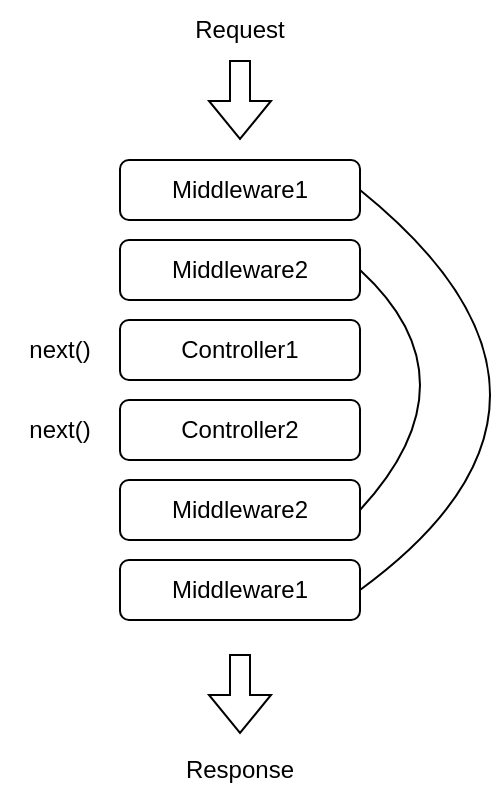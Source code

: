 <mxfile version="17.4.2" type="device"><diagram id="B6tGeZxNGxV10JKQr4xU" name="Page-1"><mxGraphModel dx="907" dy="672" grid="1" gridSize="10" guides="1" tooltips="1" connect="1" arrows="1" fold="1" page="1" pageScale="1" pageWidth="850" pageHeight="1100" math="0" shadow="0"><root><mxCell id="0"/><mxCell id="1" parent="0"/><mxCell id="nEse9v0b3WBAT_3ng8hf-1" value="Controller1" style="rounded=1;whiteSpace=wrap;html=1;" parent="1" vertex="1"><mxGeometry x="120" y="170" width="120" height="30" as="geometry"/></mxCell><mxCell id="xKIaZaWkHxS097m7pLLY-1" value="Controller2" style="rounded=1;whiteSpace=wrap;html=1;" vertex="1" parent="1"><mxGeometry x="120" y="210" width="120" height="30" as="geometry"/></mxCell><mxCell id="xKIaZaWkHxS097m7pLLY-2" value="Middleware1" style="rounded=1;whiteSpace=wrap;html=1;" vertex="1" parent="1"><mxGeometry x="120" y="90" width="120" height="30" as="geometry"/></mxCell><mxCell id="xKIaZaWkHxS097m7pLLY-3" value="Middleware2" style="rounded=1;whiteSpace=wrap;html=1;" vertex="1" parent="1"><mxGeometry x="120" y="130" width="120" height="30" as="geometry"/></mxCell><mxCell id="xKIaZaWkHxS097m7pLLY-4" value="Middleware2" style="rounded=1;whiteSpace=wrap;html=1;" vertex="1" parent="1"><mxGeometry x="120" y="250" width="120" height="30" as="geometry"/></mxCell><mxCell id="xKIaZaWkHxS097m7pLLY-5" value="Middleware1" style="rounded=1;whiteSpace=wrap;html=1;" vertex="1" parent="1"><mxGeometry x="120" y="290" width="120" height="30" as="geometry"/></mxCell><mxCell id="xKIaZaWkHxS097m7pLLY-6" value="Request" style="text;html=1;strokeColor=none;fillColor=none;align=center;verticalAlign=middle;whiteSpace=wrap;rounded=0;" vertex="1" parent="1"><mxGeometry x="150" y="10" width="60" height="30" as="geometry"/></mxCell><mxCell id="xKIaZaWkHxS097m7pLLY-7" value="" style="shape=flexArrow;endArrow=classic;html=1;rounded=0;exitX=0.5;exitY=1;exitDx=0;exitDy=0;" edge="1" parent="1" source="xKIaZaWkHxS097m7pLLY-6"><mxGeometry width="50" height="50" relative="1" as="geometry"><mxPoint x="400" y="340" as="sourcePoint"/><mxPoint x="180" y="80" as="targetPoint"/></mxGeometry></mxCell><mxCell id="xKIaZaWkHxS097m7pLLY-8" value="" style="shape=flexArrow;endArrow=classic;html=1;rounded=0;exitX=0.5;exitY=1;exitDx=0;exitDy=0;" edge="1" parent="1"><mxGeometry width="50" height="50" relative="1" as="geometry"><mxPoint x="180" y="337" as="sourcePoint"/><mxPoint x="180" y="377" as="targetPoint"/></mxGeometry></mxCell><mxCell id="xKIaZaWkHxS097m7pLLY-9" value="Response" style="text;html=1;strokeColor=none;fillColor=none;align=center;verticalAlign=middle;whiteSpace=wrap;rounded=0;" vertex="1" parent="1"><mxGeometry x="150" y="380" width="60" height="30" as="geometry"/></mxCell><mxCell id="xKIaZaWkHxS097m7pLLY-10" value="" style="curved=1;endArrow=none;html=1;rounded=0;exitX=1;exitY=0.5;exitDx=0;exitDy=0;entryX=1;entryY=0.5;entryDx=0;entryDy=0;endFill=0;" edge="1" parent="1" source="xKIaZaWkHxS097m7pLLY-3" target="xKIaZaWkHxS097m7pLLY-4"><mxGeometry width="50" height="50" relative="1" as="geometry"><mxPoint x="400" y="340" as="sourcePoint"/><mxPoint x="450" y="290" as="targetPoint"/><Array as="points"><mxPoint x="300" y="200"/></Array></mxGeometry></mxCell><mxCell id="xKIaZaWkHxS097m7pLLY-11" value="" style="curved=1;endArrow=none;html=1;rounded=0;exitX=1;exitY=0.5;exitDx=0;exitDy=0;entryX=1;entryY=0.5;entryDx=0;entryDy=0;endFill=0;" edge="1" parent="1" source="xKIaZaWkHxS097m7pLLY-2" target="xKIaZaWkHxS097m7pLLY-5"><mxGeometry width="50" height="50" relative="1" as="geometry"><mxPoint x="250" y="155" as="sourcePoint"/><mxPoint x="250" y="275" as="targetPoint"/><Array as="points"><mxPoint x="370" y="210"/></Array></mxGeometry></mxCell><mxCell id="xKIaZaWkHxS097m7pLLY-12" value="next()" style="text;html=1;strokeColor=none;fillColor=none;align=center;verticalAlign=middle;whiteSpace=wrap;rounded=0;" vertex="1" parent="1"><mxGeometry x="60" y="170" width="60" height="30" as="geometry"/></mxCell><mxCell id="xKIaZaWkHxS097m7pLLY-13" value="next()" style="text;html=1;strokeColor=none;fillColor=none;align=center;verticalAlign=middle;whiteSpace=wrap;rounded=0;" vertex="1" parent="1"><mxGeometry x="60" y="210" width="60" height="30" as="geometry"/></mxCell></root></mxGraphModel></diagram></mxfile>